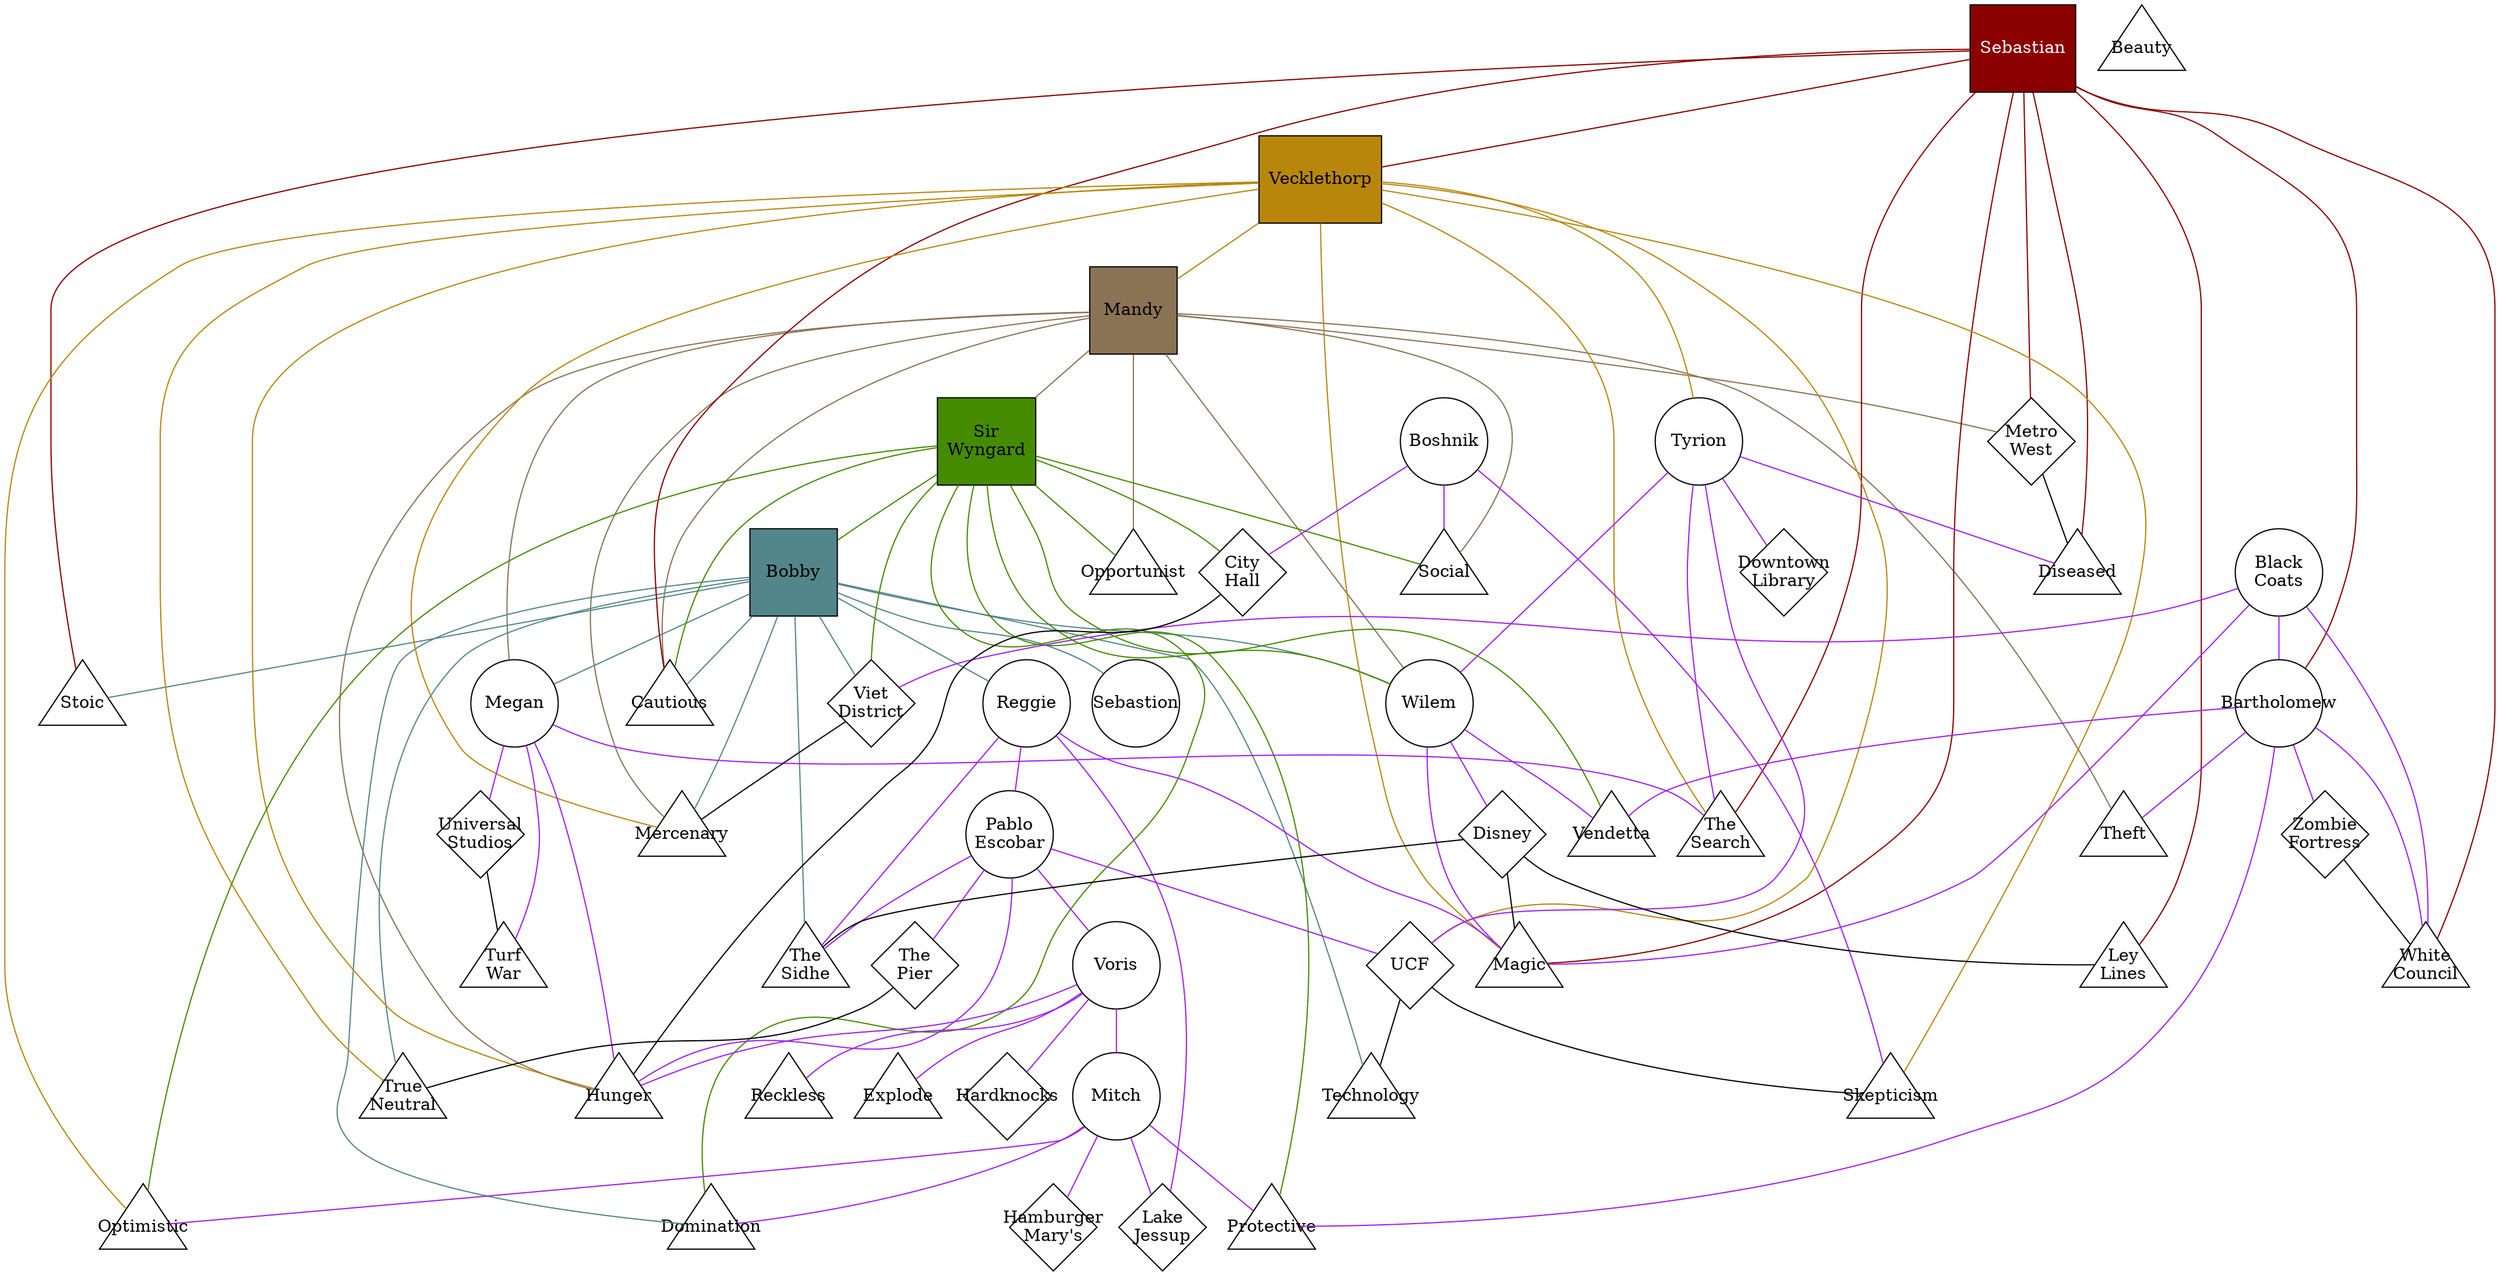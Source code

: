 graph might_of_aurora
{
	graph [overlap=scale, splines=spline]
	node [fixedsize="true", width="1.0", height="1.0"]

// ==================== PLAYER CHARACTERS ====================
	subgraph pcs
	{
		node [fixedsize="false", shape=box, style="filled"]

		"Mandy"
		"Bobby"
		"Sebastian" 
		"Vecklethorp"
		"Sir\nWyngard"
	}

// ==================== ASPECTS ====================
	subgraph aspects
	{
		node [shape=triangle, type="regular"]

		"The\nSearch"
		Domination
		Vendetta
		Opportunist
		Cautious
		Social
		Protective
		Reckless
		Stoic
		Explode
		Beauty
		Theft
		Optimistic
		"Turf\nWar"
		"The\nSidhe"
		Technology
		Diseased
		"Ley\nLines"
		Magic
		"White\nCouncil"
		Skepticism
		Hunger
		Mercenary
		"True\nNeutral"	
		Technology
	}

// ==================== FACES ====================
	subgraph faces
	{
		node [shape="circle"]

		Tyrion
		Megan
		Wilem
		"Black\nCoats"
		"Pablo\nEscobar"
		Reggie
		Bartholomew
		Boshnik
		Voris
		Mitch
	}

// ==================== LOCATIONS ====================
	subgraph locations
	{
		node [shape="diamond"]

		UCF
		"Universal\nStudios"
		Disney
		"The\nPier"
		"Metro\nWest"
		"Lake\nJessup"
		"Viet\nDistrict"
		"Hamburger\nMary's"
		Hardknocks
		"City\nHall"
		"Downtown\nLibrary"
		"Zombie\nFortress"
	}

// ==================== PLAYER CHARACTER GROUPS ====================

	// Mandy (Travis)
	subgraph Mandy_links
	{
		Mandy [fillcolor="burlywood4"]
		edge [color="burlywood4"]

		Mandy -- Hunger
		Mandy -- Cautious
		Mandy -- Opportunist
		Mandy -- Social
		Mandy -- Megan
		Mandy -- Theft
		Mandy -- Mercenary
		Mandy -- Wilem
		Mandy -- "Metro\nWest"
		Mandy -- "Sir\nWyngard"
	}

	// Bobby (Steve)
	subgraph Bobby_links
	{
		Bobby [fillcolor="cadetblue4"]
		edge [color="cadetblue4"]

		Bobby -- "The\nSidhe"
		Bobby -- Domination
		Bobby -- Cautious
		Bobby -- Mercenary
		Bobby -- "Viet\nDistrict"
		Bobby -- Stoic
		Bobby -- Megan
		Bobby -- Reggie
		Bobby -- "True\nNeutral"
		Bobby -- Wilem
		Bobby -- Sebastion
		Bobby -- Technology
	}

	// Sebastian (Roscoe)
	subgraph Sebastian_links
	{
		Sebastian [fillcolor="red4", fontcolor="white"]
		edge [color="red4"]

	// High Concept
		Sebastian -- "The\nSearch"
	// Trouble
		Sebastian -- "White\nCouncil"
	// Aspects
		Sebastian -- Diseased
		Sebastian -- Cautious
		Sebastian -- Stoic
		Sebastian -- Magic
		Sebastian -- "Ley\nLines"
	// Locations
		Sebastian -- "Metro\nWest"
	// Co Stars
		Sebastian -- Vecklethorp
	// Associates
		Sebastian -- Bartholomew
	}

	// Vecklethorp (Erik)
	subgraph Vecklethorp_links
	{
		Vecklethorp [fillcolor="darkgoldenrod"]
		edge [color="darkgoldenrod"]

		Vecklethorp -- "The\nSearch"
		Vecklethorp -- Magic
		Vecklethorp -- "True\nNeutral"
		Vecklethorp -- Skepticism
		Vecklethorp -- UCF
		Vecklethorp -- Mandy
		Vecklethorp -- Hunger
		Vecklethorp -- Tyrion
		Vecklethorp -- Mercenary
		Vecklethorp -- Optimistic
	}

	// Wyngard (Chris)
	subgraph "Sir\nWyngard_links"
	{
		"Sir\nWyngard" [fillcolor="chartreuse4"]
		edge [color="chartreuse4"]

		"Sir\nWyngard" -- Vendetta
		"Sir\nWyngard" -- Domination
		"Sir\nWyngard" -- Cautious
		"Sir\nWyngard" -- Social
		"Sir\nWyngard" -- Wilem
		"Sir\nWyngard" -- "City\nHall"
		"Sir\nWyngard" -- Opportunist
		"Sir\nWyngard" -- Protective
		"Sir\nWyngard" -- Bobby
		"Sir\nWyngard" -- "Viet\nDistrict"
		"Sir\nWyngard" -- Optimistic
	}

// ==================== FACE GROUPS ====================
	subgraph face_links
	{
		edge [color="purple"]
		Tyrion -- "The\nSearch"
		Tyrion -- "Downtown\nLibrary"
		Tyrion -- UCF
		Tyrion -- Diseased
		Tyrion -- Wilem
		Wilem -- Vendetta
		Wilem -- Disney
		Wilem -- Magic
		Megan -- "The\nSearch"
		Megan -- "Turf\nWar"
		Megan -- Hunger
		Megan -- "Universal\nStudios"
		"Black\nCoats" -- Magic
		"Black\nCoats" -- "White\nCouncil"
		"Black\nCoats" -- "Viet\nDistrict"
		"Black\nCoats" -- Bartholomew
		Bartholomew -- "White\nCouncil"
		Bartholomew -- "Zombie\nFortress"
		Bartholomew -- Theft
		Bartholomew -- Protective
		Bartholomew -- Vendetta
		Reggie -- "Lake\nJessup"
		Reggie -- Magic
		Reggie -- "The\nSidhe"
		Reggie -- "Pablo\nEscobar"
		"Pablo\nEscobar" -- UCF
		"Pablo\nEscobar" -- "The\nSidhe"
		"Pablo\nEscobar" -- "The\nPier"
		"Pablo\nEscobar" -- Hunger
		"Pablo\nEscobar" -- Voris
		Voris -- Hunger
		Voris -- Hardknocks
		Voris -- Explode
		Voris -- Reckless
		Voris -- Mitch
		Mitch -- Protective
		Mitch -- "Lake\nJessup"
		Mitch -- Domination
		Mitch -- Optimistic
		Mitch -- "Hamburger\nMary's"
		Boshnik -- Social
		Boshnik -- "City\nHall"
		Boshnik -- Skepticism
	}

// ==================== LOCATION GROUPS ====================

	subgraph location_links
	{
		UCF -- Skepticism
		UCF -- Technology
		Disney -- "The\nSidhe"
		Disney -- Magic
		Disney -- "Ley\nLines"
		"The\nPier" -- "True\nNeutral"
		"Metro\nWest" -- Diseased
		"City\nHall" -- Hunger
		"Universal\nStudios" -- "Turf\nWar"
		"Viet\nDistrict" -- Mercenary
		"Zombie\nFortress" -- "White\nCouncil"
		// No Links
		// "Hamburger\nMary's"
		// Hardknocks
	}

}

/*graph g {
	a -- b
	a [label="hello",shape=ellipse,fillcolor="burlywood",style="filled"];
	b [label="graphviz",shape=box,fillcolor="palegreen",style="filled,rounded"];
}*/
